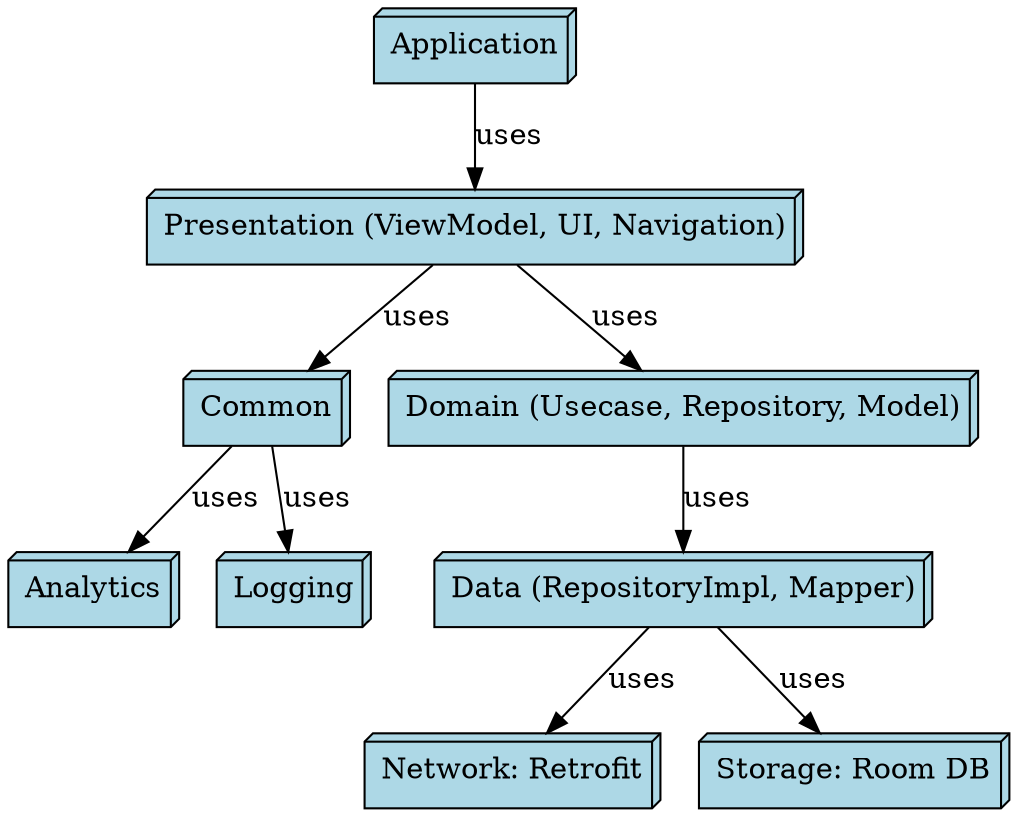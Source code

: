 # Use https://edotor.net/ to visualize and edit this digraph

digraph {
    node [fillcolor=lightblue shape=box3d style=filled]
    graph [splines=polyline]

    // Define the labels
    "core.analytics" [label="Analytics"]
    "core.logger" [label="Logging"]
    "core.common" [label="Common"]
    "core.networkRetrofit" [label="Network: Retrofit"]
    "core.storageRoomdb" [label="Storage: Room DB"]
    "data" [label="Data (RepositoryImpl, Mapper)"]
    "domain" [label="Domain (Usecase, Repository, Model)"]
    "presentation" [label="Presentation (ViewModel, UI, Navigation)"]
    "app" [label="Application"]

    // Define the layers
    "app" -> "presentation" [label="uses"]
    "presentation" -> "domain" [label="uses"]
    "domain" -> "data" [label="uses"]

    // Define the dependencies within the layers
    "presentation" -> "core.common" [label="uses"]
    "core.common" -> "core.analytics" [label="uses"]
    "core.common" -> "core.logger" [label="uses"]
    "data" -> "core.networkRetrofit" [label="uses"]
    "data" -> "core.storageRoomdb" [label="uses"]
}
